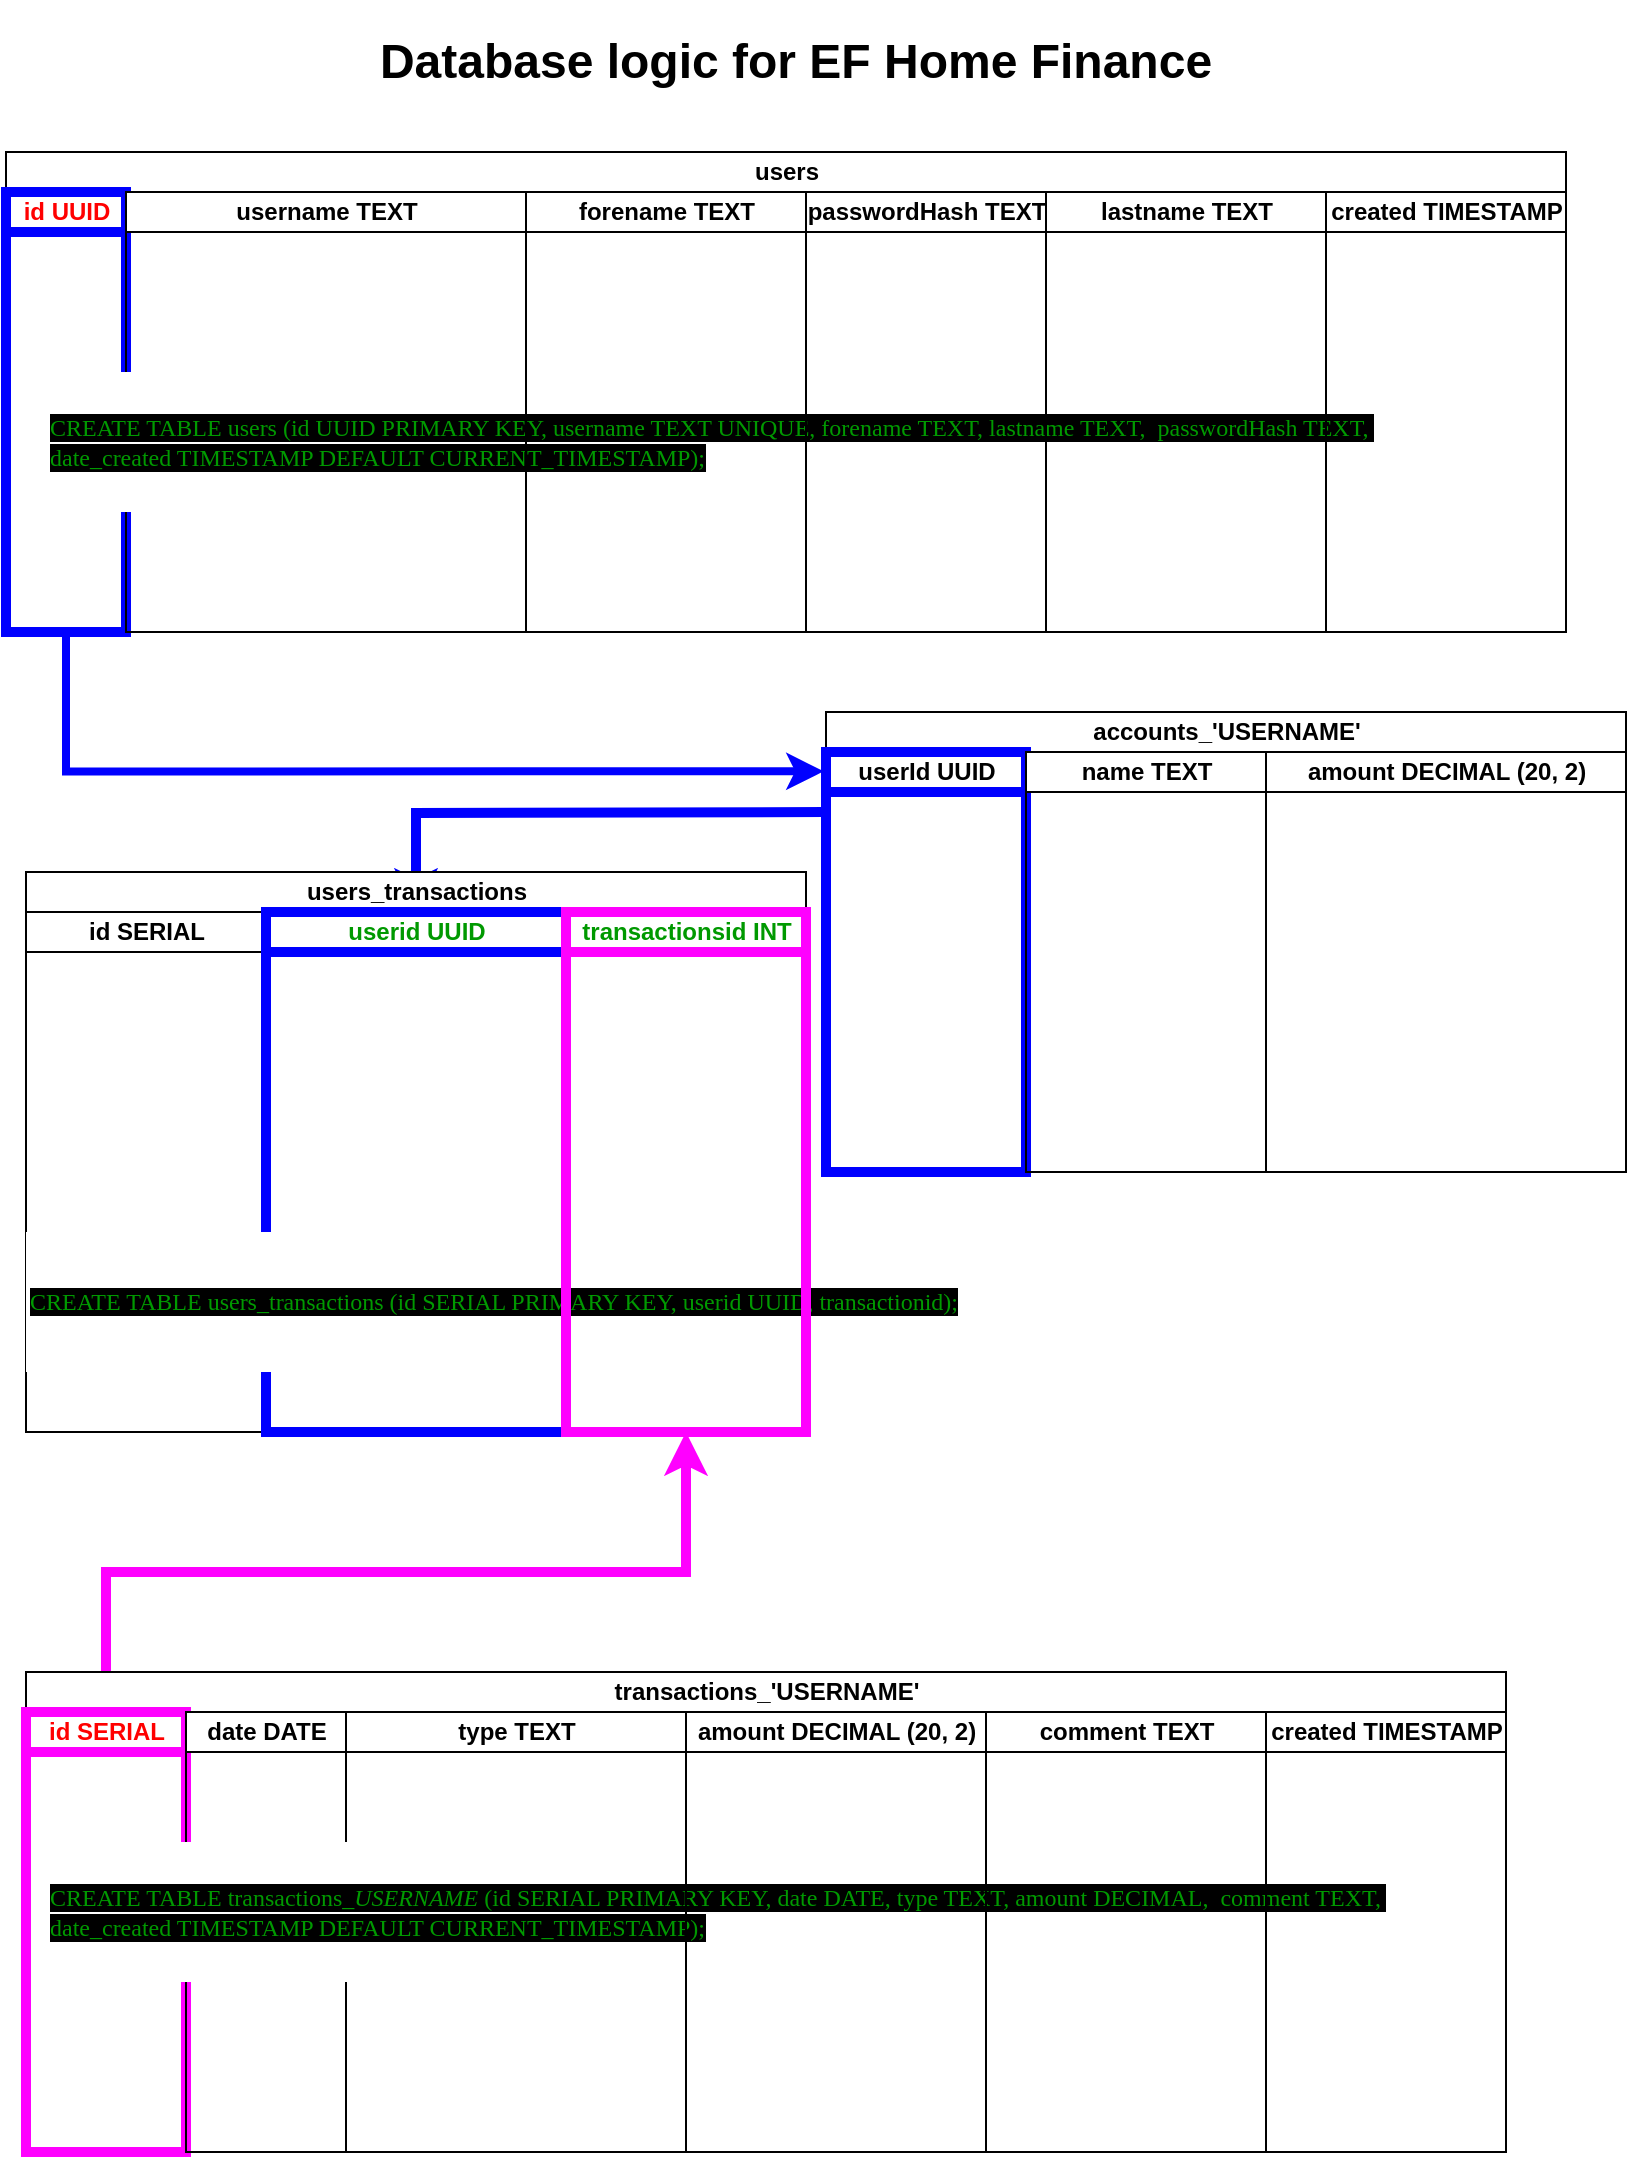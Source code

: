 <mxfile version="24.7.17">
  <diagram id="R2lEEEUBdFMjLlhIrx00" name="Page-1">
    <mxGraphModel dx="928" dy="586" grid="1" gridSize="10" guides="1" tooltips="1" connect="1" arrows="1" fold="1" page="1" pageScale="1" pageWidth="850" pageHeight="1100" math="0" shadow="0" extFonts="Permanent Marker^https://fonts.googleapis.com/css?family=Permanent+Marker">
      <root>
        <mxCell id="0" />
        <mxCell id="1" parent="0" />
        <mxCell id="CSIRv4RXPCGNGFPH0rIa-50" style="edgeStyle=orthogonalEdgeStyle;rounded=0;orthogonalLoop=1;jettySize=auto;html=1;strokeColor=#0000FF;strokeWidth=5;entryX=0.5;entryY=0;entryDx=0;entryDy=0;" parent="1" target="CSIRv4RXPCGNGFPH0rIa-47" edge="1">
          <mxGeometry relative="1" as="geometry">
            <mxPoint x="440" y="410" as="sourcePoint" />
          </mxGeometry>
        </mxCell>
        <mxCell id="CSIRv4RXPCGNGFPH0rIa-45" value="users_transactions" style="swimlane;childLayout=stackLayout;resizeParent=1;resizeParentMax=0;startSize=20;html=1;" parent="1" vertex="1">
          <mxGeometry x="40" y="440" width="390" height="280" as="geometry" />
        </mxCell>
        <mxCell id="CSIRv4RXPCGNGFPH0rIa-46" value="id SERIAL" style="swimlane;startSize=20;html=1;" parent="CSIRv4RXPCGNGFPH0rIa-45" vertex="1">
          <mxGeometry y="20" width="120" height="260" as="geometry" />
        </mxCell>
        <mxCell id="CSIRv4RXPCGNGFPH0rIa-47" value="&lt;font color=&quot;#009900&quot;&gt;userid UUID&lt;/font&gt;" style="swimlane;startSize=20;html=1;strokeColor=#0000FF;strokeWidth=5;" parent="CSIRv4RXPCGNGFPH0rIa-45" vertex="1">
          <mxGeometry x="120" y="20" width="150" height="260" as="geometry" />
        </mxCell>
        <mxCell id="ifU1T9FJ0lVMCZAQscqx-13" value="&lt;pre&gt;&lt;font face=&quot;Lucida Console&quot;&gt;&lt;font style=&quot;background-color: rgb(0, 0, 0);&quot; color=&quot;#009900&quot;&gt;CREATE TABLE users_transactions (id SERIAL PRIMARY KEY, userid UUID, transactionid);&lt;/font&gt;&lt;/font&gt;&lt;/pre&gt;" style="text;html=1;align=left;verticalAlign=middle;rounded=0;fillColor=default;fontFamily=Lucida Console;whiteSpace=wrap;" vertex="1" parent="CSIRv4RXPCGNGFPH0rIa-47">
          <mxGeometry x="-120" y="160" width="470" height="70" as="geometry" />
        </mxCell>
        <mxCell id="CSIRv4RXPCGNGFPH0rIa-48" value="&lt;font color=&quot;#009900&quot;&gt;transactionsid INT&lt;/font&gt;" style="swimlane;startSize=20;html=1;strokeWidth=5;strokeColor=#FF00FF;" parent="CSIRv4RXPCGNGFPH0rIa-45" vertex="1">
          <mxGeometry x="270" y="20" width="120" height="260" as="geometry" />
        </mxCell>
        <mxCell id="CSIRv4RXPCGNGFPH0rIa-51" style="edgeStyle=orthogonalEdgeStyle;rounded=0;orthogonalLoop=1;jettySize=auto;html=1;exitX=0.5;exitY=0;exitDx=0;exitDy=0;entryX=0.5;entryY=1;entryDx=0;entryDy=0;strokeWidth=5;strokeColor=#FF00FF;" parent="1" source="CSIRv4RXPCGNGFPH0rIa-39" target="CSIRv4RXPCGNGFPH0rIa-48" edge="1">
          <mxGeometry relative="1" as="geometry" />
        </mxCell>
        <mxCell id="CSIRv4RXPCGNGFPH0rIa-28" value="users" style="swimlane;childLayout=stackLayout;resizeParent=1;resizeParentMax=0;startSize=20;html=1;" parent="1" vertex="1">
          <mxGeometry x="30" y="80" width="780" height="240" as="geometry" />
        </mxCell>
        <mxCell id="CSIRv4RXPCGNGFPH0rIa-29" value="&lt;font color=&quot;#ff0000&quot;&gt;id UUID&lt;/font&gt;" style="swimlane;startSize=20;html=1;strokeColor=#0000FF;strokeWidth=5;" parent="CSIRv4RXPCGNGFPH0rIa-28" vertex="1">
          <mxGeometry y="20" width="60" height="220" as="geometry" />
        </mxCell>
        <mxCell id="CSIRv4RXPCGNGFPH0rIa-30" value="username TEXT" style="swimlane;startSize=20;html=1;" parent="CSIRv4RXPCGNGFPH0rIa-28" vertex="1">
          <mxGeometry x="60" y="20" width="200" height="220" as="geometry" />
        </mxCell>
        <mxCell id="ifU1T9FJ0lVMCZAQscqx-10" value="&lt;pre&gt;&lt;font face=&quot;Lucida Console&quot;&gt;&lt;font style=&quot;background-color: rgb(0, 0, 0);&quot; color=&quot;#009900&quot;&gt;CREATE TABLE users (id UUID PRIMARY KEY, username TEXT UNIQUE, forename TEXT, lastna&lt;/font&gt;&lt;span style=&quot;background-color: rgb(0, 0, 0); color: rgb(0, 153, 0);&quot;&gt;me TEXT,&amp;nbsp; passwordHash TEXT,&amp;nbsp;&lt;br/&gt;date_created TIMESTAMP DEFAULT CURRENT_TIMESTAMP);&lt;/span&gt;&lt;/font&gt;&lt;/pre&gt;" style="text;html=1;align=left;verticalAlign=middle;rounded=0;fillColor=default;fontFamily=Lucida Console;whiteSpace=wrap;" vertex="1" parent="CSIRv4RXPCGNGFPH0rIa-30">
          <mxGeometry x="-40" y="90" width="750" height="70" as="geometry" />
        </mxCell>
        <mxCell id="CSIRv4RXPCGNGFPH0rIa-33" value="forename TEXT" style="swimlane;startSize=20;html=1;" parent="CSIRv4RXPCGNGFPH0rIa-28" vertex="1">
          <mxGeometry x="260" y="20" width="140" height="220" as="geometry" />
        </mxCell>
        <mxCell id="CSIRv4RXPCGNGFPH0rIa-31" value="passwordHash TEXT" style="swimlane;startSize=20;html=1;" parent="CSIRv4RXPCGNGFPH0rIa-28" vertex="1">
          <mxGeometry x="400" y="20" width="120" height="220" as="geometry" />
        </mxCell>
        <mxCell id="CSIRv4RXPCGNGFPH0rIa-34" value="lastname TEXT" style="swimlane;startSize=20;html=1;" parent="CSIRv4RXPCGNGFPH0rIa-28" vertex="1">
          <mxGeometry x="520" y="20" width="140" height="220" as="geometry" />
        </mxCell>
        <mxCell id="CSIRv4RXPCGNGFPH0rIa-32" value="created TIMESTAMP" style="swimlane;startSize=20;html=1;" parent="CSIRv4RXPCGNGFPH0rIa-28" vertex="1">
          <mxGeometry x="660" y="20" width="120" height="220" as="geometry" />
        </mxCell>
        <mxCell id="CSIRv4RXPCGNGFPH0rIa-26" value="&lt;h1&gt;Database logic for EF Home Finance&lt;/h1&gt;" style="text;html=1;align=center;verticalAlign=middle;whiteSpace=wrap;rounded=0;" parent="1" vertex="1">
          <mxGeometry x="85" y="20" width="680" height="30" as="geometry" />
        </mxCell>
        <mxCell id="CSIRv4RXPCGNGFPH0rIa-38" value="transactions_&#39;USERNAME&#39;" style="swimlane;childLayout=stackLayout;resizeParent=1;resizeParentMax=0;startSize=20;html=1;" parent="1" vertex="1">
          <mxGeometry x="40" y="840" width="740" height="240" as="geometry" />
        </mxCell>
        <mxCell id="CSIRv4RXPCGNGFPH0rIa-39" value="&lt;font color=&quot;#ff0000&quot;&gt;id SERIAL&lt;/font&gt;" style="swimlane;startSize=20;html=1;strokeWidth=5;strokeColor=#FF00FF;" parent="CSIRv4RXPCGNGFPH0rIa-38" vertex="1">
          <mxGeometry y="20" width="80" height="220" as="geometry" />
        </mxCell>
        <mxCell id="CSIRv4RXPCGNGFPH0rIa-40" value="date DATE" style="swimlane;startSize=20;html=1;" parent="CSIRv4RXPCGNGFPH0rIa-38" vertex="1">
          <mxGeometry x="80" y="20" width="80" height="220" as="geometry" />
        </mxCell>
        <mxCell id="CSIRv4RXPCGNGFPH0rIa-41" value="type TEXT" style="swimlane;startSize=20;html=1;" parent="CSIRv4RXPCGNGFPH0rIa-38" vertex="1">
          <mxGeometry x="160" y="20" width="170" height="220" as="geometry" />
        </mxCell>
        <mxCell id="ifU1T9FJ0lVMCZAQscqx-12" value="&lt;pre&gt;&lt;font face=&quot;Lucida Console&quot;&gt;&lt;font style=&quot;background-color: rgb(0, 0, 0);&quot; color=&quot;#009900&quot;&gt;CREATE TABLE transactions_&lt;i&gt;USERNAME&lt;/i&gt; (id SERIAL PRIMARY KEY, date DATE, type TEXT, amount DECIMAL&lt;/font&gt;&lt;span style=&quot;background-color: rgb(0, 0, 0); color: rgb(0, 153, 0);&quot;&gt;,&amp;nbsp; comment TEXT,&amp;nbsp;&lt;br&gt;date_created TIMESTAMP DEFAULT CURRENT_TIMESTAMP);&lt;/span&gt;&lt;/font&gt;&lt;/pre&gt;" style="text;html=1;align=left;verticalAlign=middle;rounded=0;fillColor=default;fontFamily=Lucida Console;whiteSpace=wrap;" vertex="1" parent="CSIRv4RXPCGNGFPH0rIa-41">
          <mxGeometry x="-150" y="65" width="680" height="70" as="geometry" />
        </mxCell>
        <mxCell id="CSIRv4RXPCGNGFPH0rIa-42" value="amount DECIMAL (20, 2)" style="swimlane;startSize=20;html=1;" parent="CSIRv4RXPCGNGFPH0rIa-38" vertex="1">
          <mxGeometry x="330" y="20" width="150" height="220" as="geometry" />
        </mxCell>
        <mxCell id="CSIRv4RXPCGNGFPH0rIa-43" value="comment TEXT" style="swimlane;startSize=20;html=1;" parent="CSIRv4RXPCGNGFPH0rIa-38" vertex="1">
          <mxGeometry x="480" y="20" width="140" height="220" as="geometry" />
        </mxCell>
        <mxCell id="CSIRv4RXPCGNGFPH0rIa-44" value="created TIMESTAMP" style="swimlane;startSize=20;html=1;" parent="CSIRv4RXPCGNGFPH0rIa-38" vertex="1">
          <mxGeometry x="620" y="20" width="120" height="220" as="geometry" />
        </mxCell>
        <mxCell id="ifU1T9FJ0lVMCZAQscqx-1" value="accounts_&#39;USERNAME&#39;" style="swimlane;childLayout=stackLayout;resizeParent=1;resizeParentMax=0;startSize=20;html=1;" vertex="1" parent="1">
          <mxGeometry x="440" y="360" width="400" height="230" as="geometry" />
        </mxCell>
        <mxCell id="ifU1T9FJ0lVMCZAQscqx-2" value="userId UUID" style="swimlane;startSize=20;html=1;strokeColor=#0000FF;strokeWidth=5;" vertex="1" parent="ifU1T9FJ0lVMCZAQscqx-1">
          <mxGeometry y="20" width="100" height="210" as="geometry" />
        </mxCell>
        <mxCell id="ifU1T9FJ0lVMCZAQscqx-6" value="name TEXT" style="swimlane;startSize=20;html=1;" vertex="1" parent="ifU1T9FJ0lVMCZAQscqx-1">
          <mxGeometry x="100" y="20" width="120" height="210" as="geometry" />
        </mxCell>
        <mxCell id="ifU1T9FJ0lVMCZAQscqx-7" value="amount DECIMAL (20, 2)" style="swimlane;startSize=20;html=1;" vertex="1" parent="ifU1T9FJ0lVMCZAQscqx-1">
          <mxGeometry x="220" y="20" width="180" height="210" as="geometry" />
        </mxCell>
        <mxCell id="ifU1T9FJ0lVMCZAQscqx-9" style="edgeStyle=orthogonalEdgeStyle;rounded=0;orthogonalLoop=1;jettySize=auto;html=1;exitX=0.75;exitY=1;exitDx=0;exitDy=0;entryX=-0.012;entryY=0.046;entryDx=0;entryDy=0;entryPerimeter=0;strokeColor=#0000FF;strokeWidth=4;" edge="1" parent="1" source="CSIRv4RXPCGNGFPH0rIa-29" target="ifU1T9FJ0lVMCZAQscqx-2">
          <mxGeometry relative="1" as="geometry">
            <Array as="points">
              <mxPoint x="60" y="320" />
              <mxPoint x="60" y="390" />
            </Array>
          </mxGeometry>
        </mxCell>
      </root>
    </mxGraphModel>
  </diagram>
</mxfile>
